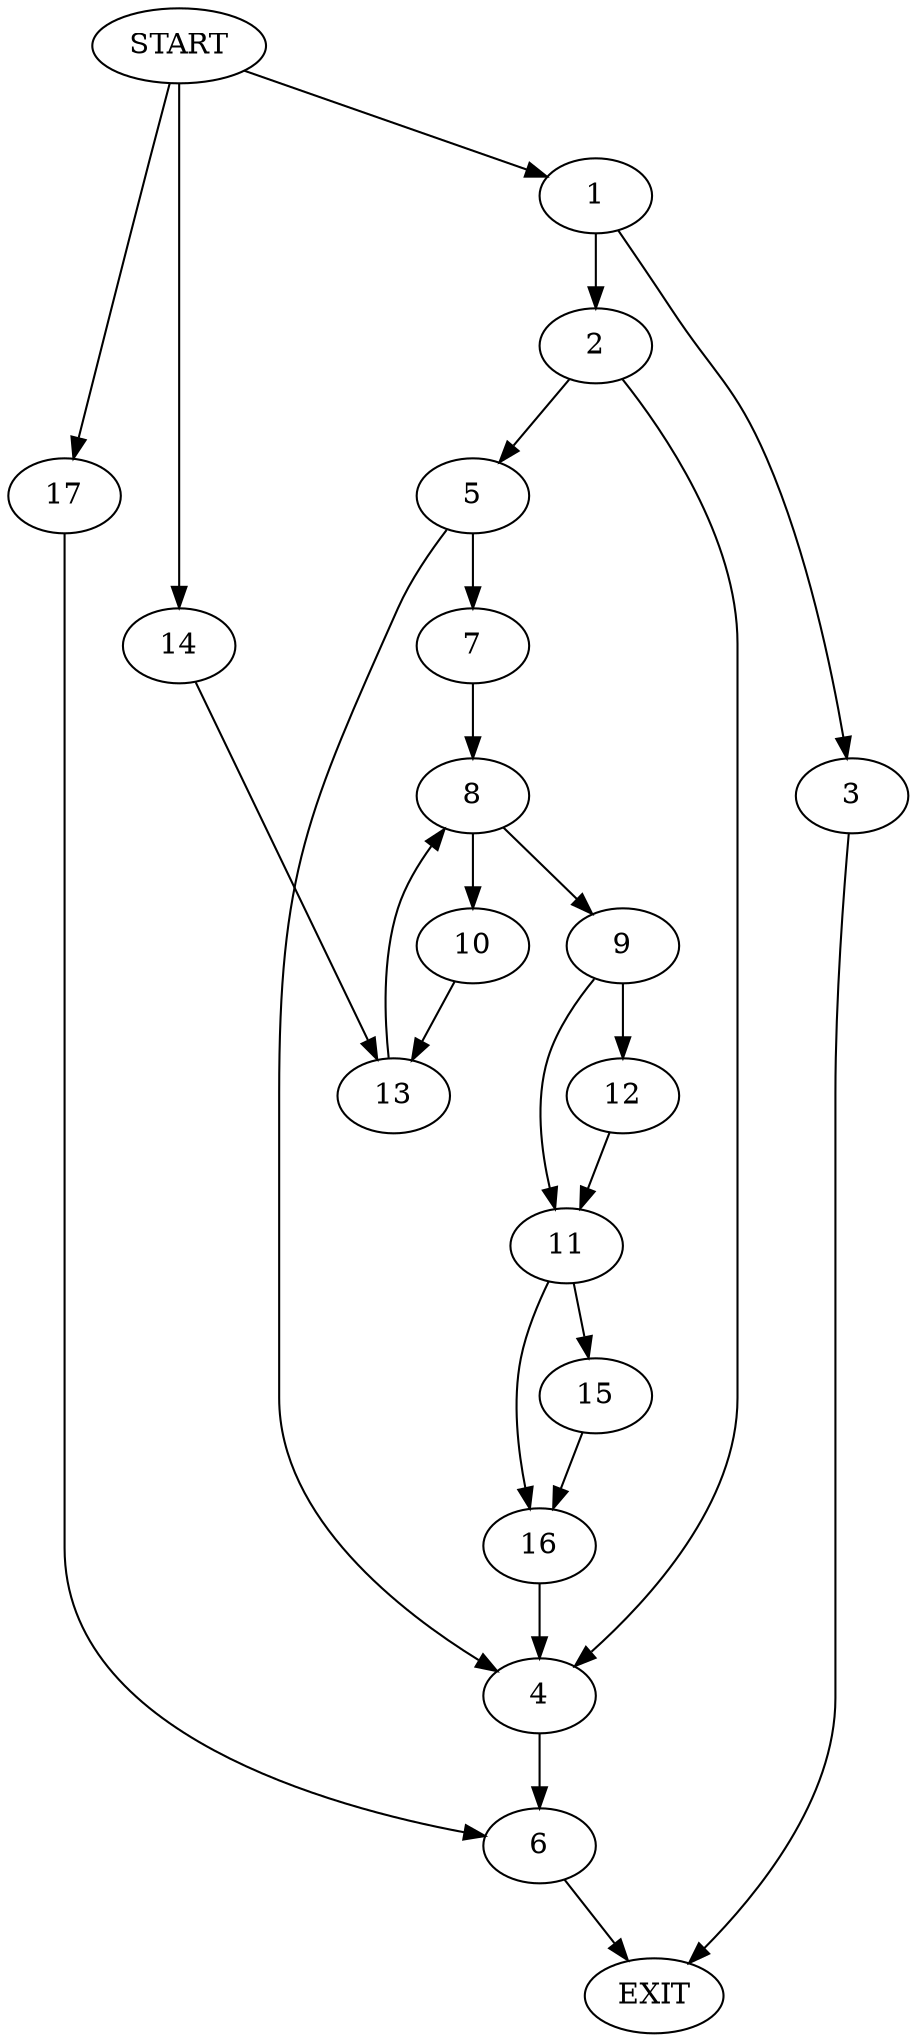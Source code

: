 digraph {
0 [label="START"]
18 [label="EXIT"]
0 -> 1
1 -> 2
1 -> 3
2 -> 4
2 -> 5
3 -> 18
4 -> 6
5 -> 7
5 -> 4
7 -> 8
8 -> 9
8 -> 10
9 -> 11
9 -> 12
10 -> 13
13 -> 8
0 -> 14
14 -> 13
11 -> 15
11 -> 16
12 -> 11
15 -> 16
16 -> 4
6 -> 18
0 -> 17
17 -> 6
}
